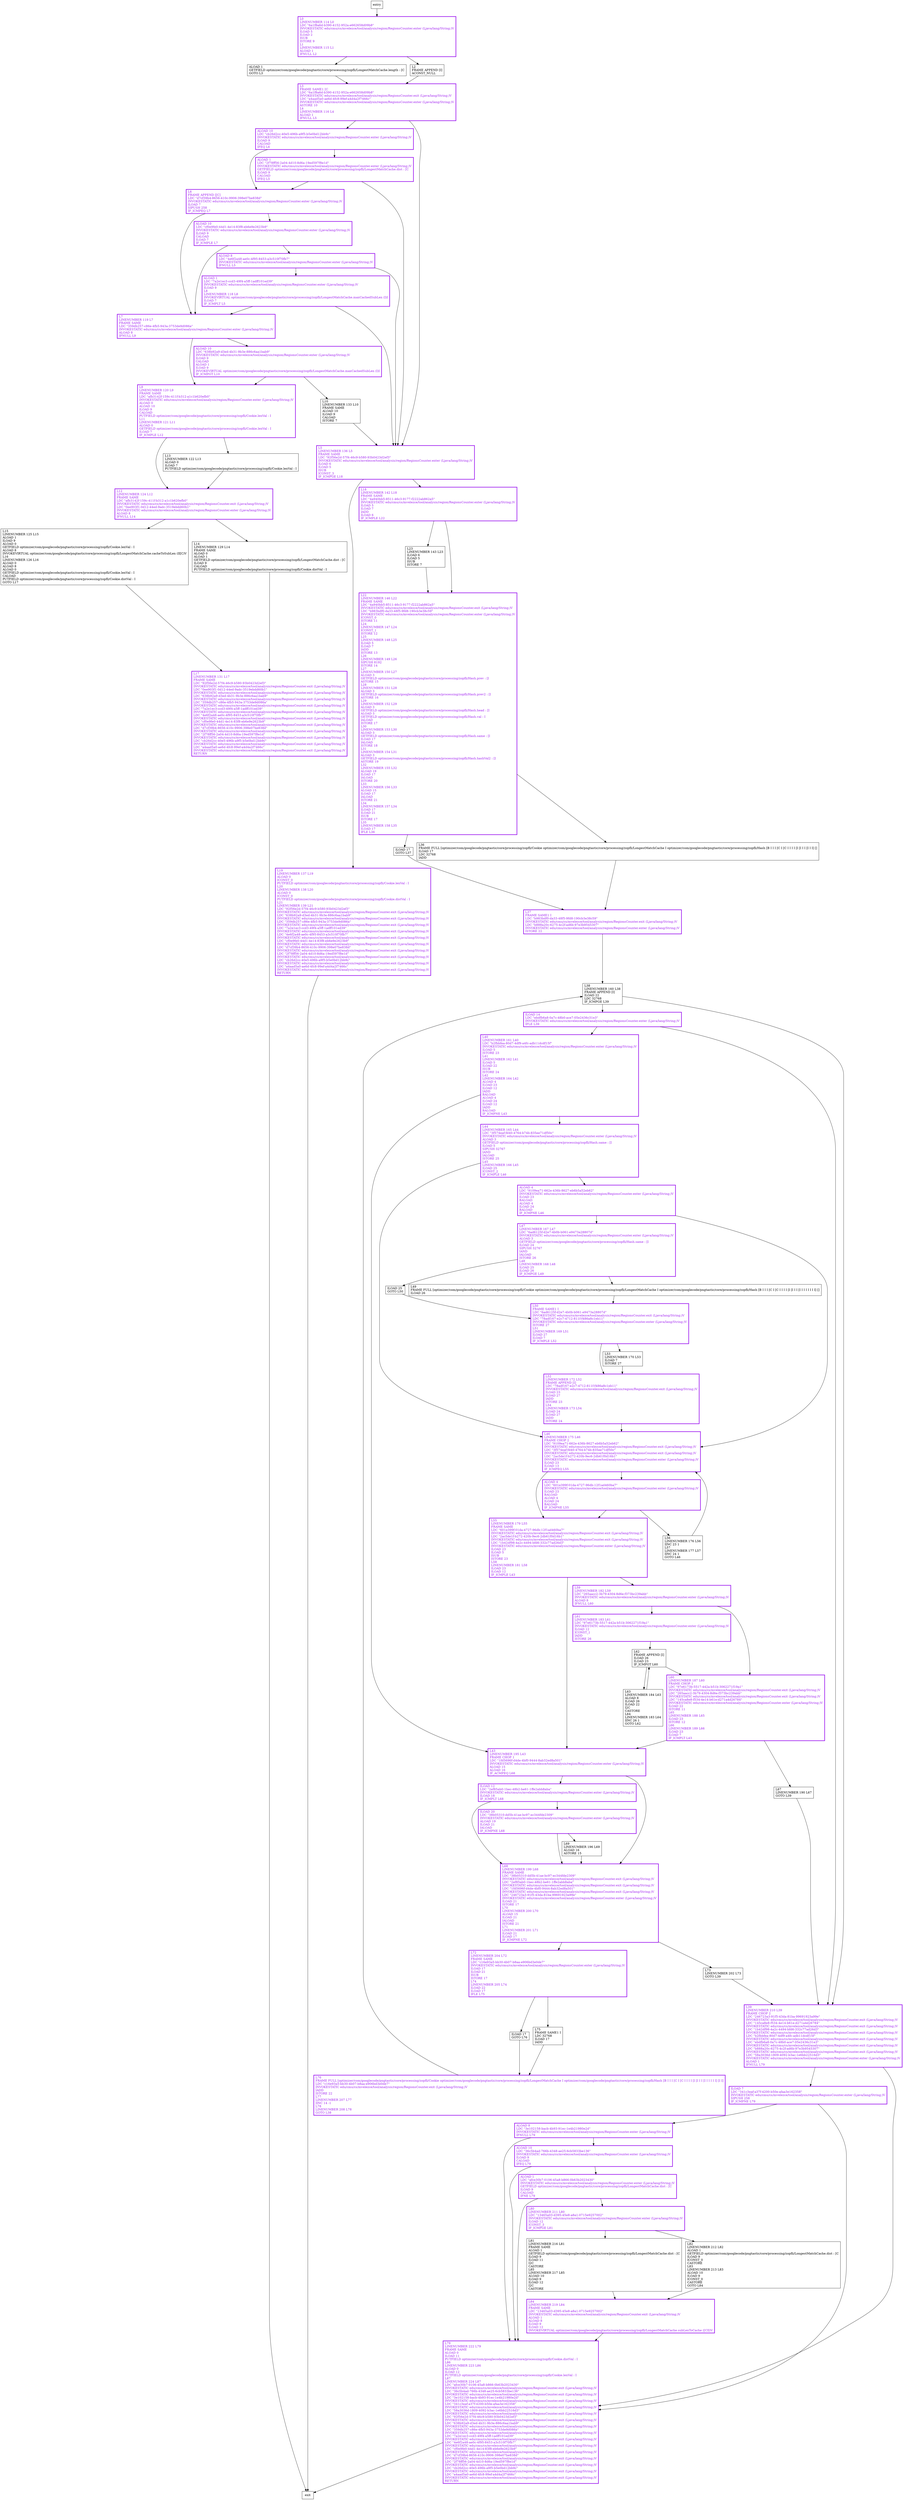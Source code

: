 digraph findLongestMatch {
node [shape=record];
611968644 [label="L10\lLINENUMBER 133 L10\lFRAME SAME\lALOAD 10\lILOAD 9\lCALOAD\lISTORE 7\l"];
234778107 [label="ALOAD 8\lLDC \"4e6f2a48-ae0c-4f95-8453-a3c510f70fb7\"\lINVOKESTATIC edu/cmu/cs/mvelezce/tool/analysis/region/RegionsCounter.enter (Ljava/lang/String;)V\lIFNULL L5\l"];
2011479520 [label="L40\lLINENUMBER 161 L40\lLDC \"b2fbbfea-80d7-4df9-a4fc-adb11dcdf15f\"\lINVOKESTATIC edu/cmu/cs/mvelezce/tool/analysis/region/RegionsCounter.enter (Ljava/lang/String;)V\lILOAD 5\lISTORE 23\lL41\lLINENUMBER 162 L41\lILOAD 5\lILOAD 22\lISUB\lISTORE 24\lL42\lLINENUMBER 164 L42\lALOAD 4\lILOAD 23\lILOAD 12\lIADD\lBALOAD\lALOAD 4\lILOAD 24\lILOAD 12\lIADD\lBALOAD\lIF_ICMPNE L43\l"];
703075831 [label="L69\lLINENUMBER 196 L69\lALOAD 16\lASTORE 15\l"];
415811111 [label="L12\lLINENUMBER 124 L12\lFRAME SAME\lLDC \"afb3142f-159c-411f-b312-a1c1b620efb0\"\lINVOKESTATIC edu/cmu/cs/mvelezce/tool/analysis/region/RegionsCounter.exit (Ljava/lang/String;)V\lLDC \"0ee903f1-0d12-44ed-9adc-3519ebdd60b1\"\lINVOKESTATIC edu/cmu/cs/mvelezce/tool/analysis/region/RegionsCounter.enter (Ljava/lang/String;)V\lALOAD 8\lIFNULL L14\l"];
694871772 [label="L49\lFRAME FULL [optimizer/com/googlecode/pngtastic/core/processing/zopfli/Cookie optimizer/com/googlecode/pngtastic/core/processing/zopfli/LongestMatchCache I optimizer/com/googlecode/pngtastic/core/processing/zopfli/Hash [B I I I [C I [C I I I I [I [I I I [I I I I I I I I] []\lILOAD 26\l"];
178765946 [label="ILOAD 7\lLDC \"341c3eaf-a37f-4200-b50e-afaa3e162358\"\lINVOKESTATIC edu/cmu/cs/mvelezce/tool/analysis/region/RegionsCounter.enter (Ljava/lang/String;)V\lSIPUSH 258\lIF_ICMPNE L79\l"];
653574082 [label="L37\lFRAME SAME1 I\lLDC \"b983bdf0-da33-48f5-9fd8-190cb3e38c59\"\lINVOKESTATIC edu/cmu/cs/mvelezce/tool/analysis/region/RegionsCounter.exit (Ljava/lang/String;)V\lLDC \"b888a20c-6275-4c2f-ad6b-97e3b9545307\"\lINVOKESTATIC edu/cmu/cs/mvelezce/tool/analysis/region/RegionsCounter.enter (Ljava/lang/String;)V\lISTORE 22\l"];
1882081221 [label="L53\lLINENUMBER 170 L53\lILOAD 7\lISTORE 27\l"];
1453189994 [label="ALOAD 1\lLDC \"2f78ff56-2a04-4d10-8d6a-19ed597f8e1d\"\lINVOKESTATIC edu/cmu/cs/mvelezce/tool/analysis/region/RegionsCounter.enter (Ljava/lang/String;)V\lGETFIELD optimizer/com/googlecode/pngtastic/core/processing/zopfli/LongestMatchCache.dist : [C\lILOAD 9\lCALOAD\lIFEQ L5\l"];
150296156 [label="L79\lLINENUMBER 222 L79\lFRAME SAME\lALOAD 0\lILOAD 11\lPUTFIELD optimizer/com/googlecode/pngtastic/core/processing/zopfli/Cookie.distVal : I\lL86\lLINENUMBER 223 L86\lALOAD 0\lILOAD 12\lPUTFIELD optimizer/com/googlecode/pngtastic/core/processing/zopfli/Cookie.lenVal : I\lL87\lLINENUMBER 224 L87\lLDC \"afce30b7-0106-45a8-b866-0b63b2023430\"\lINVOKESTATIC edu/cmu/cs/mvelezce/tool/analysis/region/RegionsCounter.exit (Ljava/lang/String;)V\lLDC \"36c5b4ad-766b-4348-ae25-6cb5833be136\"\lINVOKESTATIC edu/cmu/cs/mvelezce/tool/analysis/region/RegionsCounter.exit (Ljava/lang/String;)V\lLDC \"3e102158-bacb-4b93-91ec-1e4b21980e2d\"\lINVOKESTATIC edu/cmu/cs/mvelezce/tool/analysis/region/RegionsCounter.exit (Ljava/lang/String;)V\lLDC \"341c3eaf-a37f-4200-b50e-afaa3e162358\"\lINVOKESTATIC edu/cmu/cs/mvelezce/tool/analysis/region/RegionsCounter.exit (Ljava/lang/String;)V\lLDC \"58a3036d-1809-4092-b3ac-1e6bb22516d3\"\lINVOKESTATIC edu/cmu/cs/mvelezce/tool/analysis/region/RegionsCounter.exit (Ljava/lang/String;)V\lLDC \"92f56e2d-57f4-46c9-b580-93b0423d2ef3\"\lINVOKESTATIC edu/cmu/cs/mvelezce/tool/analysis/region/RegionsCounter.exit (Ljava/lang/String;)V\lLDC \"638b92a9-d3ed-4b31-9b3e-886c6aa1bab9\"\lINVOKESTATIC edu/cmu/cs/mvelezce/tool/analysis/region/RegionsCounter.exit (Ljava/lang/String;)V\lLDC \"359db257-c86e-4fb5-943a-3753de9d086a\"\lINVOKESTATIC edu/cmu/cs/mvelezce/tool/analysis/region/RegionsCounter.exit (Ljava/lang/String;)V\lLDC \"7a2e1ec3-ccd3-49f4-a5ff-1adff101ed39\"\lINVOKESTATIC edu/cmu/cs/mvelezce/tool/analysis/region/RegionsCounter.exit (Ljava/lang/String;)V\lLDC \"4e6f2a48-ae0c-4f95-8453-a3c510f70fb7\"\lINVOKESTATIC edu/cmu/cs/mvelezce/tool/analysis/region/RegionsCounter.exit (Ljava/lang/String;)V\lLDC \"cf0e9fe0-44d1-4e14-83f8-eb6e9e2623b9\"\lINVOKESTATIC edu/cmu/cs/mvelezce/tool/analysis/region/RegionsCounter.exit (Ljava/lang/String;)V\lLDC \"d7cf39b4-8656-410c-9906-398e07be838d\"\lINVOKESTATIC edu/cmu/cs/mvelezce/tool/analysis/region/RegionsCounter.exit (Ljava/lang/String;)V\lLDC \"2f78ff56-2a04-4d10-8d6a-19ed597f8e1d\"\lINVOKESTATIC edu/cmu/cs/mvelezce/tool/analysis/region/RegionsCounter.exit (Ljava/lang/String;)V\lLDC \"cb26d2cc-40e5-496b-a9f5-b5e0bd12bb9c\"\lINVOKESTATIC edu/cmu/cs/mvelezce/tool/analysis/region/RegionsCounter.exit (Ljava/lang/String;)V\lLDC \"a4aad5a0-ae6d-4fc8-99ef-a4d4a2f7466c\"\lINVOKESTATIC edu/cmu/cs/mvelezce/tool/analysis/region/RegionsCounter.exit (Ljava/lang/String;)V\lRETURN\l"];
223031720 [label="L80\lLINENUMBER 211 L80\lLDC \"13465a03-d395-45e8-a8a1-0715e9257002\"\lINVOKESTATIC edu/cmu/cs/mvelezce/tool/analysis/region/RegionsCounter.enter (Ljava/lang/String;)V\lILOAD 12\lICONST_3\lIF_ICMPGE L81\l"];
126978053 [label="L0\lLINENUMBER 114 L0\lLDC \"6a1f8a6d-b390-4152-952a-e662658d09b8\"\lINVOKESTATIC edu/cmu/cs/mvelezce/tool/analysis/region/RegionsCounter.enter (Ljava/lang/String;)V\lILOAD 5\lILOAD 2\lISUB\lISTORE 9\lL1\lLINENUMBER 115 L1\lALOAD 1\lIFNULL L2\l"];
1209353679 [label="L81\lLINENUMBER 216 L81\lFRAME SAME\lALOAD 1\lGETFIELD optimizer/com/googlecode/pngtastic/core/processing/zopfli/LongestMatchCache.dist : [C\lILOAD 9\lILOAD 11\lI2C\lCASTORE\lL85\lLINENUMBER 217 L85\lALOAD 10\lILOAD 9\lILOAD 12\lI2C\lCASTORE\l"];
1091868913 [label="L23\lLINENUMBER 143 L23\lILOAD 6\lILOAD 5\lISUB\lISTORE 7\l"];
1158324305 [label="L55\lLINENUMBER 179 L55\lFRAME SAME\lLDC \"601e399f-01da-4727-96db-12f1ad460ba7\"\lINVOKESTATIC edu/cmu/cs/mvelezce/tool/analysis/region/RegionsCounter.exit (Ljava/lang/String;)V\lLDC \"2ac5de1f-b272-420b-9ec6-2db61f0d16b1\"\lINVOKESTATIC edu/cmu/cs/mvelezce/tool/analysis/region/RegionsCounter.exit (Ljava/lang/String;)V\lLDC \"1b42df98-4a2c-4494-bfd6-332c77ad26d3\"\lINVOKESTATIC edu/cmu/cs/mvelezce/tool/analysis/region/RegionsCounter.enter (Ljava/lang/String;)V\lILOAD 23\lILOAD 5\lISUB\lISTORE 23\lL58\lLINENUMBER 181 L58\lILOAD 23\lILOAD 12\lIF_ICMPLE L43\l"];
1912000099 [label="L6\lFRAME APPEND [[C]\lLDC \"d7cf39b4-8656-410c-9906-398e07be838d\"\lINVOKESTATIC edu/cmu/cs/mvelezce/tool/analysis/region/RegionsCounter.enter (Ljava/lang/String;)V\lILOAD 7\lSIPUSH 258\lIF_ICMPEQ L7\l"];
1428604556 [label="ALOAD 10\lLDC \"cb26d2cc-40e5-496b-a9f5-b5e0bd12bb9c\"\lINVOKESTATIC edu/cmu/cs/mvelezce/tool/analysis/region/RegionsCounter.enter (Ljava/lang/String;)V\lILOAD 9\lCALOAD\lIFEQ L6\l"];
888301520 [label="L3\lFRAME SAME1 [C\lLDC \"6a1f8a6d-b390-4152-952a-e662658d09b8\"\lINVOKESTATIC edu/cmu/cs/mvelezce/tool/analysis/region/RegionsCounter.exit (Ljava/lang/String;)V\lLDC \"a4aad5a0-ae6d-4fc8-99ef-a4d4a2f7466c\"\lINVOKESTATIC edu/cmu/cs/mvelezce/tool/analysis/region/RegionsCounter.enter (Ljava/lang/String;)V\lASTORE 10\lL4\lLINENUMBER 116 L4\lALOAD 1\lIFNULL L5\l"];
1206168205 [label="ILOAD 17\lGOTO L37\l"];
229231499 [label="L63\lLINENUMBER 184 L63\lALOAD 8\lILOAD 26\lILOAD 22\lI2C\lCASTORE\lL64\lLINENUMBER 183 L64\lIINC 26 1\lGOTO L62\l"];
1720110073 [label="L72\lLINENUMBER 204 L72\lFRAME SAME\lLDC \"c16e93a5-bb30-4b07-b8aa-e906bd3e0de7\"\lINVOKESTATIC edu/cmu/cs/mvelezce/tool/analysis/region/RegionsCounter.enter (Ljava/lang/String;)V\lILOAD 17\lILOAD 21\lISUB\lISTORE 17\lL74\lLINENUMBER 205 L74\lILOAD 22\lILOAD 17\lIFLE L75\l"];
2035487839 [label="L22\lLINENUMBER 146 L22\lFRAME SAME\lLDC \"4a940bb5-8511-46c3-9177-f2222ab862a5\"\lINVOKESTATIC edu/cmu/cs/mvelezce/tool/analysis/region/RegionsCounter.exit (Ljava/lang/String;)V\lLDC \"b983bdf0-da33-48f5-9fd8-190cb3e38c59\"\lINVOKESTATIC edu/cmu/cs/mvelezce/tool/analysis/region/RegionsCounter.enter (Ljava/lang/String;)V\lICONST_0\lISTORE 11\lL24\lLINENUMBER 147 L24\lICONST_1\lISTORE 12\lL25\lLINENUMBER 148 L25\lILOAD 5\lILOAD 7\lIADD\lISTORE 13\lL26\lLINENUMBER 149 L26\lSIPUSH 8192\lISTORE 14\lL27\lLINENUMBER 150 L27\lALOAD 3\lGETFIELD optimizer/com/googlecode/pngtastic/core/processing/zopfli/Hash.prev : [I\lASTORE 15\lL28\lLINENUMBER 151 L28\lALOAD 3\lGETFIELD optimizer/com/googlecode/pngtastic/core/processing/zopfli/Hash.prev2 : [I\lASTORE 16\lL29\lLINENUMBER 152 L29\lALOAD 3\lGETFIELD optimizer/com/googlecode/pngtastic/core/processing/zopfli/Hash.head : [I\lALOAD 3\lGETFIELD optimizer/com/googlecode/pngtastic/core/processing/zopfli/Hash.val : I\lIALOAD\lISTORE 17\lL30\lLINENUMBER 153 L30\lALOAD 3\lGETFIELD optimizer/com/googlecode/pngtastic/core/processing/zopfli/Hash.same : [I\lILOAD 17\lIALOAD\lISTORE 18\lL31\lLINENUMBER 154 L31\lALOAD 3\lGETFIELD optimizer/com/googlecode/pngtastic/core/processing/zopfli/Hash.hashVal2 : [I\lASTORE 19\lL32\lLINENUMBER 155 L32\lALOAD 19\lILOAD 17\lIALOAD\lISTORE 20\lL33\lLINENUMBER 156 L33\lALOAD 15\lILOAD 17\lIALOAD\lISTORE 21\lL34\lLINENUMBER 157 L34\lILOAD 17\lILOAD 21\lISUB\lISTORE 17\lL35\lLINENUMBER 158 L35\lILOAD 17\lIFLE L36\l"];
607690129 [label="L44\lLINENUMBER 165 L44\lLDC \"3f574eaf-fd40-4764-b74b-835ee71df50c\"\lINVOKESTATIC edu/cmu/cs/mvelezce/tool/analysis/region/RegionsCounter.enter (Ljava/lang/String;)V\lALOAD 3\lGETFIELD optimizer/com/googlecode/pngtastic/core/processing/zopfli/Hash.same : [I\lILOAD 5\lSIPUSH 32767\lIAND\lIALOAD\lISTORE 25\lL45\lLINENUMBER 166 L45\lILOAD 25\lICONST_2\lIF_ICMPLE L46\l"];
1400213025 [label="L59\lLINENUMBER 182 L59\lLDC \"265aacc2-3b79-4304-8d6e-f373bc239abb\"\lINVOKESTATIC edu/cmu/cs/mvelezce/tool/analysis/region/RegionsCounter.enter (Ljava/lang/String;)V\lALOAD 8\lIFNULL L60\l"];
1555042033 [label="L67\lLINENUMBER 190 L67\lGOTO L39\l"];
907645256 [label="L50\lFRAME SAME1 I\lLDC \"6ad6125f-d2e7-4b0b-b061-e9473a28807d\"\lINVOKESTATIC edu/cmu/cs/mvelezce/tool/analysis/region/RegionsCounter.exit (Ljava/lang/String;)V\lLDC \"78adf167-e2c7-4712-811f-f486a8c1eb11\"\lINVOKESTATIC edu/cmu/cs/mvelezce/tool/analysis/region/RegionsCounter.enter (Ljava/lang/String;)V\lISTORE 27\lL51\lLINENUMBER 169 L51\lILOAD 27\lILOAD 7\lIF_ICMPLE L52\l"];
1209613575 [label="L14\lLINENUMBER 129 L14\lFRAME SAME\lALOAD 0\lALOAD 1\lGETFIELD optimizer/com/googlecode/pngtastic/core/processing/zopfli/LongestMatchCache.dist : [C\lILOAD 9\lCALOAD\lPUTFIELD optimizer/com/googlecode/pngtastic/core/processing/zopfli/Cookie.distVal : I\l"];
2098773240 [label="L17\lLINENUMBER 131 L17\lFRAME SAME\lLDC \"92f56e2d-57f4-46c9-b580-93b0423d2ef3\"\lINVOKESTATIC edu/cmu/cs/mvelezce/tool/analysis/region/RegionsCounter.exit (Ljava/lang/String;)V\lLDC \"0ee903f1-0d12-44ed-9adc-3519ebdd60b1\"\lINVOKESTATIC edu/cmu/cs/mvelezce/tool/analysis/region/RegionsCounter.exit (Ljava/lang/String;)V\lLDC \"638b92a9-d3ed-4b31-9b3e-886c6aa1bab9\"\lINVOKESTATIC edu/cmu/cs/mvelezce/tool/analysis/region/RegionsCounter.exit (Ljava/lang/String;)V\lLDC \"359db257-c86e-4fb5-943a-3753de9d086a\"\lINVOKESTATIC edu/cmu/cs/mvelezce/tool/analysis/region/RegionsCounter.exit (Ljava/lang/String;)V\lLDC \"7a2e1ec3-ccd3-49f4-a5ff-1adff101ed39\"\lINVOKESTATIC edu/cmu/cs/mvelezce/tool/analysis/region/RegionsCounter.exit (Ljava/lang/String;)V\lLDC \"4e6f2a48-ae0c-4f95-8453-a3c510f70fb7\"\lINVOKESTATIC edu/cmu/cs/mvelezce/tool/analysis/region/RegionsCounter.exit (Ljava/lang/String;)V\lLDC \"cf0e9fe0-44d1-4e14-83f8-eb6e9e2623b9\"\lINVOKESTATIC edu/cmu/cs/mvelezce/tool/analysis/region/RegionsCounter.exit (Ljava/lang/String;)V\lLDC \"d7cf39b4-8656-410c-9906-398e07be838d\"\lINVOKESTATIC edu/cmu/cs/mvelezce/tool/analysis/region/RegionsCounter.exit (Ljava/lang/String;)V\lLDC \"2f78ff56-2a04-4d10-8d6a-19ed597f8e1d\"\lINVOKESTATIC edu/cmu/cs/mvelezce/tool/analysis/region/RegionsCounter.exit (Ljava/lang/String;)V\lLDC \"cb26d2cc-40e5-496b-a9f5-b5e0bd12bb9c\"\lINVOKESTATIC edu/cmu/cs/mvelezce/tool/analysis/region/RegionsCounter.exit (Ljava/lang/String;)V\lLDC \"a4aad5a0-ae6d-4fc8-99ef-a4d4a2f7466c\"\lINVOKESTATIC edu/cmu/cs/mvelezce/tool/analysis/region/RegionsCounter.exit (Ljava/lang/String;)V\lRETURN\l"];
692950554 [label="L7\lLINENUMBER 119 L7\lFRAME SAME\lLDC \"359db257-c86e-4fb5-943a-3753de9d086a\"\lINVOKESTATIC edu/cmu/cs/mvelezce/tool/analysis/region/RegionsCounter.enter (Ljava/lang/String;)V\lALOAD 8\lIFNULL L9\l"];
1067978987 [label="L5\lLINENUMBER 136 L5\lFRAME SAME\lLDC \"92f56e2d-57f4-46c9-b580-93b0423d2ef3\"\lINVOKESTATIC edu/cmu/cs/mvelezce/tool/analysis/region/RegionsCounter.enter (Ljava/lang/String;)V\lILOAD 6\lILOAD 5\lISUB\lICONST_3\lIF_ICMPGE L18\l"];
549466489 [label="L82\lLINENUMBER 212 L82\lALOAD 1\lGETFIELD optimizer/com/googlecode/pngtastic/core/processing/zopfli/LongestMatchCache.dist : [C\lILOAD 9\lICONST_0\lCASTORE\lL83\lLINENUMBER 213 L83\lALOAD 10\lILOAD 9\lICONST_0\lCASTORE\lGOTO L84\l"];
201657901 [label="ALOAD 1\lGETFIELD optimizer/com/googlecode/pngtastic/core/processing/zopfli/LongestMatchCache.length : [C\lGOTO L3\l"];
649607866 [label="L18\lLINENUMBER 142 L18\lFRAME SAME\lLDC \"4a940bb5-8511-46c3-9177-f2222ab862a5\"\lINVOKESTATIC edu/cmu/cs/mvelezce/tool/analysis/region/RegionsCounter.enter (Ljava/lang/String;)V\lILOAD 5\lILOAD 7\lIADD\lILOAD 6\lIF_ICMPLE L22\l"];
647890819 [label="L36\lFRAME FULL [optimizer/com/googlecode/pngtastic/core/processing/zopfli/Cookie optimizer/com/googlecode/pngtastic/core/processing/zopfli/LongestMatchCache I optimizer/com/googlecode/pngtastic/core/processing/zopfli/Hash [B I I I [C I [C I I I I [I [I I I [I I I] []\lILOAD 17\lLDC 32768\lIADD\l"];
130372250 [label="L46\lLINENUMBER 175 L46\lFRAME CHOP 2\lLDC \"9109ea71-662e-436b-8627-eb6b5a52eb62\"\lINVOKESTATIC edu/cmu/cs/mvelezce/tool/analysis/region/RegionsCounter.exit (Ljava/lang/String;)V\lLDC \"3f574eaf-fd40-4764-b74b-835ee71df50c\"\lINVOKESTATIC edu/cmu/cs/mvelezce/tool/analysis/region/RegionsCounter.exit (Ljava/lang/String;)V\lLDC \"2ac5de1f-b272-420b-9ec6-2db61f0d16b1\"\lINVOKESTATIC edu/cmu/cs/mvelezce/tool/analysis/region/RegionsCounter.enter (Ljava/lang/String;)V\lILOAD 23\lILOAD 13\lIF_ICMPEQ L55\l"];
376077872 [label="ALOAD 8\lLDC \"3e102158-bacb-4b93-91ec-1e4b21980e2d\"\lINVOKESTATIC edu/cmu/cs/mvelezce/tool/analysis/region/RegionsCounter.enter (Ljava/lang/String;)V\lIFNULL L79\l"];
465461364 [label="ALOAD 10\lLDC \"36c5b4ad-766b-4348-ae25-6cb5833be136\"\lINVOKESTATIC edu/cmu/cs/mvelezce/tool/analysis/region/RegionsCounter.enter (Ljava/lang/String;)V\lILOAD 9\lCALOAD\lIFEQ L79\l"];
659081839 [label="L19\lLINENUMBER 137 L19\lALOAD 0\lICONST_0\lPUTFIELD optimizer/com/googlecode/pngtastic/core/processing/zopfli/Cookie.lenVal : I\lL20\lLINENUMBER 138 L20\lALOAD 0\lICONST_0\lPUTFIELD optimizer/com/googlecode/pngtastic/core/processing/zopfli/Cookie.distVal : I\lL21\lLINENUMBER 139 L21\lLDC \"92f56e2d-57f4-46c9-b580-93b0423d2ef3\"\lINVOKESTATIC edu/cmu/cs/mvelezce/tool/analysis/region/RegionsCounter.exit (Ljava/lang/String;)V\lLDC \"638b92a9-d3ed-4b31-9b3e-886c6aa1bab9\"\lINVOKESTATIC edu/cmu/cs/mvelezce/tool/analysis/region/RegionsCounter.exit (Ljava/lang/String;)V\lLDC \"359db257-c86e-4fb5-943a-3753de9d086a\"\lINVOKESTATIC edu/cmu/cs/mvelezce/tool/analysis/region/RegionsCounter.exit (Ljava/lang/String;)V\lLDC \"7a2e1ec3-ccd3-49f4-a5ff-1adff101ed39\"\lINVOKESTATIC edu/cmu/cs/mvelezce/tool/analysis/region/RegionsCounter.exit (Ljava/lang/String;)V\lLDC \"4e6f2a48-ae0c-4f95-8453-a3c510f70fb7\"\lINVOKESTATIC edu/cmu/cs/mvelezce/tool/analysis/region/RegionsCounter.exit (Ljava/lang/String;)V\lLDC \"cf0e9fe0-44d1-4e14-83f8-eb6e9e2623b9\"\lINVOKESTATIC edu/cmu/cs/mvelezce/tool/analysis/region/RegionsCounter.exit (Ljava/lang/String;)V\lLDC \"d7cf39b4-8656-410c-9906-398e07be838d\"\lINVOKESTATIC edu/cmu/cs/mvelezce/tool/analysis/region/RegionsCounter.exit (Ljava/lang/String;)V\lLDC \"2f78ff56-2a04-4d10-8d6a-19ed597f8e1d\"\lINVOKESTATIC edu/cmu/cs/mvelezce/tool/analysis/region/RegionsCounter.exit (Ljava/lang/String;)V\lLDC \"cb26d2cc-40e5-496b-a9f5-b5e0bd12bb9c\"\lINVOKESTATIC edu/cmu/cs/mvelezce/tool/analysis/region/RegionsCounter.exit (Ljava/lang/String;)V\lLDC \"a4aad5a0-ae6d-4fc8-99ef-a4d4a2f7466c\"\lINVOKESTATIC edu/cmu/cs/mvelezce/tool/analysis/region/RegionsCounter.exit (Ljava/lang/String;)V\lRETURN\l"];
872485269 [label="ALOAD 1\lLDC \"7a2e1ec3-ccd3-49f4-a5ff-1adff101ed39\"\lINVOKESTATIC edu/cmu/cs/mvelezce/tool/analysis/region/RegionsCounter.enter (Ljava/lang/String;)V\lILOAD 9\lL8\lLINENUMBER 118 L8\lINVOKEVIRTUAL optimizer/com/googlecode/pngtastic/core/processing/zopfli/LongestMatchCache.maxCachedSubLen (I)I\lILOAD 7\lIF_ICMPLT L5\l"];
591376198 [label="L15\lLINENUMBER 125 L15\lALOAD 1\lILOAD 9\lALOAD 0\lGETFIELD optimizer/com/googlecode/pngtastic/core/processing/zopfli/Cookie.lenVal : I\lALOAD 8\lINVOKEVIRTUAL optimizer/com/googlecode/pngtastic/core/processing/zopfli/LongestMatchCache.cacheToSubLen (II[C)V\lL16\lLINENUMBER 126 L16\lALOAD 0\lALOAD 8\lALOAD 0\lGETFIELD optimizer/com/googlecode/pngtastic/core/processing/zopfli/Cookie.lenVal : I\lCALOAD\lPUTFIELD optimizer/com/googlecode/pngtastic/core/processing/zopfli/Cookie.distVal : I\lGOTO L17\l"];
355912969 [label="ILOAD 14\lLDC \"ebdfb6a8-0a7c-48b0-ace7-05e2436c31e3\"\lINVOKESTATIC edu/cmu/cs/mvelezce/tool/analysis/region/RegionsCounter.enter (Ljava/lang/String;)V\lIFLE L39\l"];
638164407 [label="L2\lFRAME APPEND [I]\lACONST_NULL\l"];
1436345407 [label="ALOAD 4\lLDC \"9109ea71-662e-436b-8627-eb6b5a52eb62\"\lINVOKESTATIC edu/cmu/cs/mvelezce/tool/analysis/region/RegionsCounter.enter (Ljava/lang/String;)V\lILOAD 23\lBALOAD\lALOAD 4\lILOAD 24\lBALOAD\lIF_ICMPNE L46\l"];
1253844761 [label="ALOAD 10\lLDC \"cf0e9fe0-44d1-4e14-83f8-eb6e9e2623b9\"\lINVOKESTATIC edu/cmu/cs/mvelezce/tool/analysis/region/RegionsCounter.enter (Ljava/lang/String;)V\lILOAD 9\lCALOAD\lILOAD 7\lIF_ICMPLE L7\l"];
1239297635 [label="L47\lLINENUMBER 167 L47\lLDC \"6ad6125f-d2e7-4b0b-b061-e9473a28807d\"\lINVOKESTATIC edu/cmu/cs/mvelezce/tool/analysis/region/RegionsCounter.enter (Ljava/lang/String;)V\lALOAD 3\lGETFIELD optimizer/com/googlecode/pngtastic/core/processing/zopfli/Hash.same : [I\lILOAD 24\lSIPUSH 32767\lIAND\lIALOAD\lISTORE 26\lL48\lLINENUMBER 168 L48\lILOAD 25\lILOAD 26\lIF_ICMPGE L49\l"];
1511442824 [label="ALOAD 10\lLDC \"638b92a9-d3ed-4b31-9b3e-886c6aa1bab9\"\lINVOKESTATIC edu/cmu/cs/mvelezce/tool/analysis/region/RegionsCounter.enter (Ljava/lang/String;)V\lILOAD 9\lCALOAD\lALOAD 1\lILOAD 9\lINVOKEVIRTUAL optimizer/com/googlecode/pngtastic/core/processing/zopfli/LongestMatchCache.maxCachedSubLen (I)I\lIF_ICMPGT L10\l"];
615508627 [label="L13\lLINENUMBER 122 L13\lALOAD 0\lILOAD 7\lPUTFIELD optimizer/com/googlecode/pngtastic/core/processing/zopfli/Cookie.lenVal : I\l"];
343094620 [label="L38\lLINENUMBER 160 L38\lFRAME APPEND [I]\lILOAD 22\lLDC 32768\lIF_ICMPGE L39\l"];
1128425725 [label="L39\lLINENUMBER 210 L39\lFRAME CHOP 2\lLDC \"246723a3-91f5-43da-81ba-99691923a99e\"\lINVOKESTATIC edu/cmu/cs/mvelezce/tool/analysis/region/RegionsCounter.exit (Ljava/lang/String;)V\lLDC \"145ca8e8-f534-4e14-b61e-d271a4d26784\"\lINVOKESTATIC edu/cmu/cs/mvelezce/tool/analysis/region/RegionsCounter.exit (Ljava/lang/String;)V\lLDC \"1b42df98-4a2c-4494-bfd6-332c77ad26d3\"\lINVOKESTATIC edu/cmu/cs/mvelezce/tool/analysis/region/RegionsCounter.exit (Ljava/lang/String;)V\lLDC \"b2fbbfea-80d7-4df9-a4fc-adb11dcdf15f\"\lINVOKESTATIC edu/cmu/cs/mvelezce/tool/analysis/region/RegionsCounter.exit (Ljava/lang/String;)V\lLDC \"ebdfb6a8-0a7c-48b0-ace7-05e2436c31e3\"\lINVOKESTATIC edu/cmu/cs/mvelezce/tool/analysis/region/RegionsCounter.exit (Ljava/lang/String;)V\lLDC \"b888a20c-6275-4c2f-ad6b-97e3b9545307\"\lINVOKESTATIC edu/cmu/cs/mvelezce/tool/analysis/region/RegionsCounter.exit (Ljava/lang/String;)V\lLDC \"58a3036d-1809-4092-b3ac-1e6bb22516d3\"\lINVOKESTATIC edu/cmu/cs/mvelezce/tool/analysis/region/RegionsCounter.enter (Ljava/lang/String;)V\lALOAD 1\lIFNULL L79\l"];
1506295896 [label="L73\lLINENUMBER 202 L73\lGOTO L39\l"];
1139651638 [label="L60\lLINENUMBER 187 L60\lFRAME CHOP 1\lLDC \"97e6173b-5517-442a-b51b-3062271f19a1\"\lINVOKESTATIC edu/cmu/cs/mvelezce/tool/analysis/region/RegionsCounter.exit (Ljava/lang/String;)V\lLDC \"265aacc2-3b79-4304-8d6e-f373bc239abb\"\lINVOKESTATIC edu/cmu/cs/mvelezce/tool/analysis/region/RegionsCounter.exit (Ljava/lang/String;)V\lLDC \"145ca8e8-f534-4e14-b61e-d271a4d26784\"\lINVOKESTATIC edu/cmu/cs/mvelezce/tool/analysis/region/RegionsCounter.enter (Ljava/lang/String;)V\lILOAD 22\lISTORE 11\lL65\lLINENUMBER 188 L65\lILOAD 23\lISTORE 12\lL66\lLINENUMBER 189 L66\lILOAD 23\lILOAD 7\lIF_ICMPLT L43\l"];
253918816 [label="L76\lFRAME FULL [optimizer/com/googlecode/pngtastic/core/processing/zopfli/Cookie optimizer/com/googlecode/pngtastic/core/processing/zopfli/LongestMatchCache I optimizer/com/googlecode/pngtastic/core/processing/zopfli/Hash [B I I I [C I [C I I I I [I [I I I [I I I I I I] [I I]\lLDC \"c16e93a5-bb30-4b07-b8aa-e906bd3e0de7\"\lINVOKESTATIC edu/cmu/cs/mvelezce/tool/analysis/region/RegionsCounter.exit (Ljava/lang/String;)V\lIADD\lISTORE 22\lL77\lLINENUMBER 207 L77\lIINC 14 -1\lL78\lLINENUMBER 208 L78\lGOTO L38\l"];
1164555074 [label="L84\lLINENUMBER 219 L84\lFRAME SAME\lLDC \"13465a03-d395-45e8-a8a1-0715e9257002\"\lINVOKESTATIC edu/cmu/cs/mvelezce/tool/analysis/region/RegionsCounter.exit (Ljava/lang/String;)V\lALOAD 1\lALOAD 8\lILOAD 9\lILOAD 12\lINVOKEVIRTUAL optimizer/com/googlecode/pngtastic/core/processing/zopfli/LongestMatchCache.subLenToCache ([CII)V\l"];
1669152400 [label="L61\lLINENUMBER 183 L61\lLDC \"97e6173b-5517-442a-b51b-3062271f19a1\"\lINVOKESTATIC edu/cmu/cs/mvelezce/tool/analysis/region/RegionsCounter.enter (Ljava/lang/String;)V\lILOAD 12\lICONST_1\lIADD\lISTORE 26\l"];
1446195785 [label="L68\lLINENUMBER 199 L68\lFRAME SAME\lLDC \"38b05310-dd5b-41ae-bc97-ec344fde2309\"\lINVOKESTATIC edu/cmu/cs/mvelezce/tool/analysis/region/RegionsCounter.exit (Ljava/lang/String;)V\lLDC \"2ef85ab0-1bec-48b2-be61-1ffe2abb8aba\"\lINVOKESTATIC edu/cmu/cs/mvelezce/tool/analysis/region/RegionsCounter.exit (Ljava/lang/String;)V\lLDC \"1fd5696f-d4de-4bf0-9444-8ab32ed8a501\"\lINVOKESTATIC edu/cmu/cs/mvelezce/tool/analysis/region/RegionsCounter.exit (Ljava/lang/String;)V\lLDC \"246723a3-91f5-43da-81ba-99691923a99e\"\lINVOKESTATIC edu/cmu/cs/mvelezce/tool/analysis/region/RegionsCounter.enter (Ljava/lang/String;)V\lILOAD 21\lISTORE 17\lL70\lLINENUMBER 200 L70\lALOAD 15\lILOAD 21\lIALOAD\lISTORE 21\lL71\lLINENUMBER 201 L71\lILOAD 21\lILOAD 17\lIF_ICMPNE L72\l"];
1978878526 [label="ILOAD 20\lLDC \"38b05310-dd5b-41ae-bc97-ec344fde2309\"\lINVOKESTATIC edu/cmu/cs/mvelezce/tool/analysis/region/RegionsCounter.enter (Ljava/lang/String;)V\lALOAD 19\lILOAD 21\lIALOAD\lIF_ICMPNE L68\l"];
235674846 [label="L52\lLINENUMBER 172 L52\lFRAME APPEND [I]\lLDC \"78adf167-e2c7-4712-811f-f486a8c1eb11\"\lINVOKESTATIC edu/cmu/cs/mvelezce/tool/analysis/region/RegionsCounter.exit (Ljava/lang/String;)V\lILOAD 23\lILOAD 27\lIADD\lISTORE 23\lL54\lLINENUMBER 173 L54\lILOAD 24\lILOAD 27\lIADD\lISTORE 24\l"];
1926383769 [label="L62\lFRAME APPEND [I]\lILOAD 26\lILOAD 23\lIF_ICMPGT L60\l"];
361062039 [label="ILOAD 12\lLDC \"2ef85ab0-1bec-48b2-be61-1ffe2abb8aba\"\lINVOKESTATIC edu/cmu/cs/mvelezce/tool/analysis/region/RegionsCounter.enter (Ljava/lang/String;)V\lILOAD 18\lIF_ICMPLT L68\l"];
906314725 [label="L75\lFRAME SAME1 I\lLDC 32768\lILOAD 17\lIADD\l"];
1596702591 [label="ILOAD 17\lGOTO L76\l"];
1907993673 [label="L9\lLINENUMBER 120 L9\lFRAME SAME\lLDC \"afb3142f-159c-411f-b312-a1c1b620efb0\"\lINVOKESTATIC edu/cmu/cs/mvelezce/tool/analysis/region/RegionsCounter.enter (Ljava/lang/String;)V\lALOAD 0\lALOAD 10\lILOAD 9\lCALOAD\lPUTFIELD optimizer/com/googlecode/pngtastic/core/processing/zopfli/Cookie.lenVal : I\lL11\lLINENUMBER 121 L11\lALOAD 0\lGETFIELD optimizer/com/googlecode/pngtastic/core/processing/zopfli/Cookie.lenVal : I\lILOAD 7\lIF_ICMPLE L12\l"];
1961694833 [label="L43\lLINENUMBER 195 L43\lFRAME CHOP 1\lLDC \"1fd5696f-d4de-4bf0-9444-8ab32ed8a501\"\lINVOKESTATIC edu/cmu/cs/mvelezce/tool/analysis/region/RegionsCounter.enter (Ljava/lang/String;)V\lALOAD 15\lALOAD 16\lIF_ACMPEQ L68\l"];
962298601 [label="ALOAD 1\lLDC \"afce30b7-0106-45a8-b866-0b63b2023430\"\lINVOKESTATIC edu/cmu/cs/mvelezce/tool/analysis/region/RegionsCounter.enter (Ljava/lang/String;)V\lGETFIELD optimizer/com/googlecode/pngtastic/core/processing/zopfli/LongestMatchCache.dist : [C\lILOAD 9\lCALOAD\lIFNE L79\l"];
1071905385 [label="ALOAD 4\lLDC \"601e399f-01da-4727-96db-12f1ad460ba7\"\lINVOKESTATIC edu/cmu/cs/mvelezce/tool/analysis/region/RegionsCounter.enter (Ljava/lang/String;)V\lILOAD 23\lBALOAD\lALOAD 4\lILOAD 24\lBALOAD\lIF_ICMPNE L55\l"];
68563177 [label="ILOAD 25\lGOTO L50\l"];
1365765031 [label="L56\lLINENUMBER 176 L56\lIINC 23 1\lL57\lLINENUMBER 177 L57\lIINC 24 1\lGOTO L46\l"];
entry;
exit;
611968644 -> 1067978987;
234778107 -> 1067978987;
234778107 -> 872485269;
2011479520 -> 607690129;
2011479520 -> 1961694833;
703075831 -> 1446195785;
415811111 -> 1209613575;
415811111 -> 591376198;
694871772 -> 907645256;
178765946 -> 376077872;
178765946 -> 150296156;
653574082 -> 343094620;
1882081221 -> 235674846;
1453189994 -> 1067978987;
1453189994 -> 1912000099;
150296156 -> exit;
223031720 -> 1209353679;
223031720 -> 549466489;
126978053 -> 638164407;
126978053 -> 201657901;
1209353679 -> 1164555074;
1091868913 -> 2035487839;
1158324305 -> 1961694833;
1158324305 -> 1400213025;
1912000099 -> 692950554;
1912000099 -> 1253844761;
1428604556 -> 1912000099;
1428604556 -> 1453189994;
888301520 -> 1067978987;
888301520 -> 1428604556;
1206168205 -> 653574082;
229231499 -> 1926383769;
1720110073 -> 906314725;
1720110073 -> 1596702591;
entry -> 126978053;
2035487839 -> 647890819;
2035487839 -> 1206168205;
607690129 -> 1436345407;
607690129 -> 130372250;
1400213025 -> 1139651638;
1400213025 -> 1669152400;
1555042033 -> 1128425725;
907645256 -> 235674846;
907645256 -> 1882081221;
1209613575 -> 2098773240;
2098773240 -> exit;
692950554 -> 1907993673;
692950554 -> 1511442824;
1067978987 -> 649607866;
1067978987 -> 659081839;
549466489 -> 1164555074;
201657901 -> 888301520;
649607866 -> 1091868913;
649607866 -> 2035487839;
647890819 -> 653574082;
130372250 -> 1158324305;
130372250 -> 1071905385;
376077872 -> 465461364;
376077872 -> 150296156;
465461364 -> 962298601;
465461364 -> 150296156;
659081839 -> exit;
872485269 -> 692950554;
872485269 -> 1067978987;
591376198 -> 2098773240;
355912969 -> 1128425725;
355912969 -> 2011479520;
638164407 -> 888301520;
1436345407 -> 1239297635;
1436345407 -> 130372250;
1253844761 -> 692950554;
1253844761 -> 234778107;
1239297635 -> 694871772;
1239297635 -> 68563177;
1511442824 -> 611968644;
1511442824 -> 1907993673;
615508627 -> 415811111;
343094620 -> 1128425725;
343094620 -> 355912969;
1128425725 -> 178765946;
1128425725 -> 150296156;
1506295896 -> 1128425725;
1139651638 -> 1961694833;
1139651638 -> 1555042033;
253918816 -> 343094620;
1164555074 -> 150296156;
1669152400 -> 1926383769;
1446195785 -> 1506295896;
1446195785 -> 1720110073;
1978878526 -> 1446195785;
1978878526 -> 703075831;
235674846 -> 130372250;
1926383769 -> 1139651638;
1926383769 -> 229231499;
361062039 -> 1446195785;
361062039 -> 1978878526;
906314725 -> 253918816;
1596702591 -> 253918816;
1907993673 -> 415811111;
1907993673 -> 615508627;
1961694833 -> 1446195785;
1961694833 -> 361062039;
962298601 -> 150296156;
962298601 -> 223031720;
1071905385 -> 1158324305;
1071905385 -> 1365765031;
68563177 -> 907645256;
1365765031 -> 130372250;
692950554[fontcolor="purple", penwidth=3, color="purple"];
1067978987[fontcolor="purple", penwidth=3, color="purple"];
649607866[fontcolor="purple", penwidth=3, color="purple"];
130372250[fontcolor="purple", penwidth=3, color="purple"];
376077872[fontcolor="purple", penwidth=3, color="purple"];
465461364[fontcolor="purple", penwidth=3, color="purple"];
234778107[fontcolor="purple", penwidth=3, color="purple"];
659081839[fontcolor="purple", penwidth=3, color="purple"];
872485269[fontcolor="purple", penwidth=3, color="purple"];
355912969[fontcolor="purple", penwidth=3, color="purple"];
2011479520[fontcolor="purple", penwidth=3, color="purple"];
415811111[fontcolor="purple", penwidth=3, color="purple"];
1436345407[fontcolor="purple", penwidth=3, color="purple"];
178765946[fontcolor="purple", penwidth=3, color="purple"];
1253844761[fontcolor="purple", penwidth=3, color="purple"];
1239297635[fontcolor="purple", penwidth=3, color="purple"];
653574082[fontcolor="purple", penwidth=3, color="purple"];
1511442824[fontcolor="purple", penwidth=3, color="purple"];
1128425725[fontcolor="purple", penwidth=3, color="purple"];
1453189994[fontcolor="purple", penwidth=3, color="purple"];
150296156[fontcolor="purple", penwidth=3, color="purple"];
223031720[fontcolor="purple", penwidth=3, color="purple"];
126978053[fontcolor="purple", penwidth=3, color="purple"];
1139651638[fontcolor="purple", penwidth=3, color="purple"];
1158324305[fontcolor="purple", penwidth=3, color="purple"];
253918816[fontcolor="purple", penwidth=3, color="purple"];
1912000099[fontcolor="purple", penwidth=3, color="purple"];
1164555074[fontcolor="purple", penwidth=3, color="purple"];
1428604556[fontcolor="purple", penwidth=3, color="purple"];
888301520[fontcolor="purple", penwidth=3, color="purple"];
1720110073[fontcolor="purple", penwidth=3, color="purple"];
1669152400[fontcolor="purple", penwidth=3, color="purple"];
1446195785[fontcolor="purple", penwidth=3, color="purple"];
1978878526[fontcolor="purple", penwidth=3, color="purple"];
235674846[fontcolor="purple", penwidth=3, color="purple"];
361062039[fontcolor="purple", penwidth=3, color="purple"];
2035487839[fontcolor="purple", penwidth=3, color="purple"];
607690129[fontcolor="purple", penwidth=3, color="purple"];
1400213025[fontcolor="purple", penwidth=3, color="purple"];
1907993673[fontcolor="purple", penwidth=3, color="purple"];
1961694833[fontcolor="purple", penwidth=3, color="purple"];
962298601[fontcolor="purple", penwidth=3, color="purple"];
907645256[fontcolor="purple", penwidth=3, color="purple"];
1071905385[fontcolor="purple", penwidth=3, color="purple"];
2098773240[fontcolor="purple", penwidth=3, color="purple"];
}
